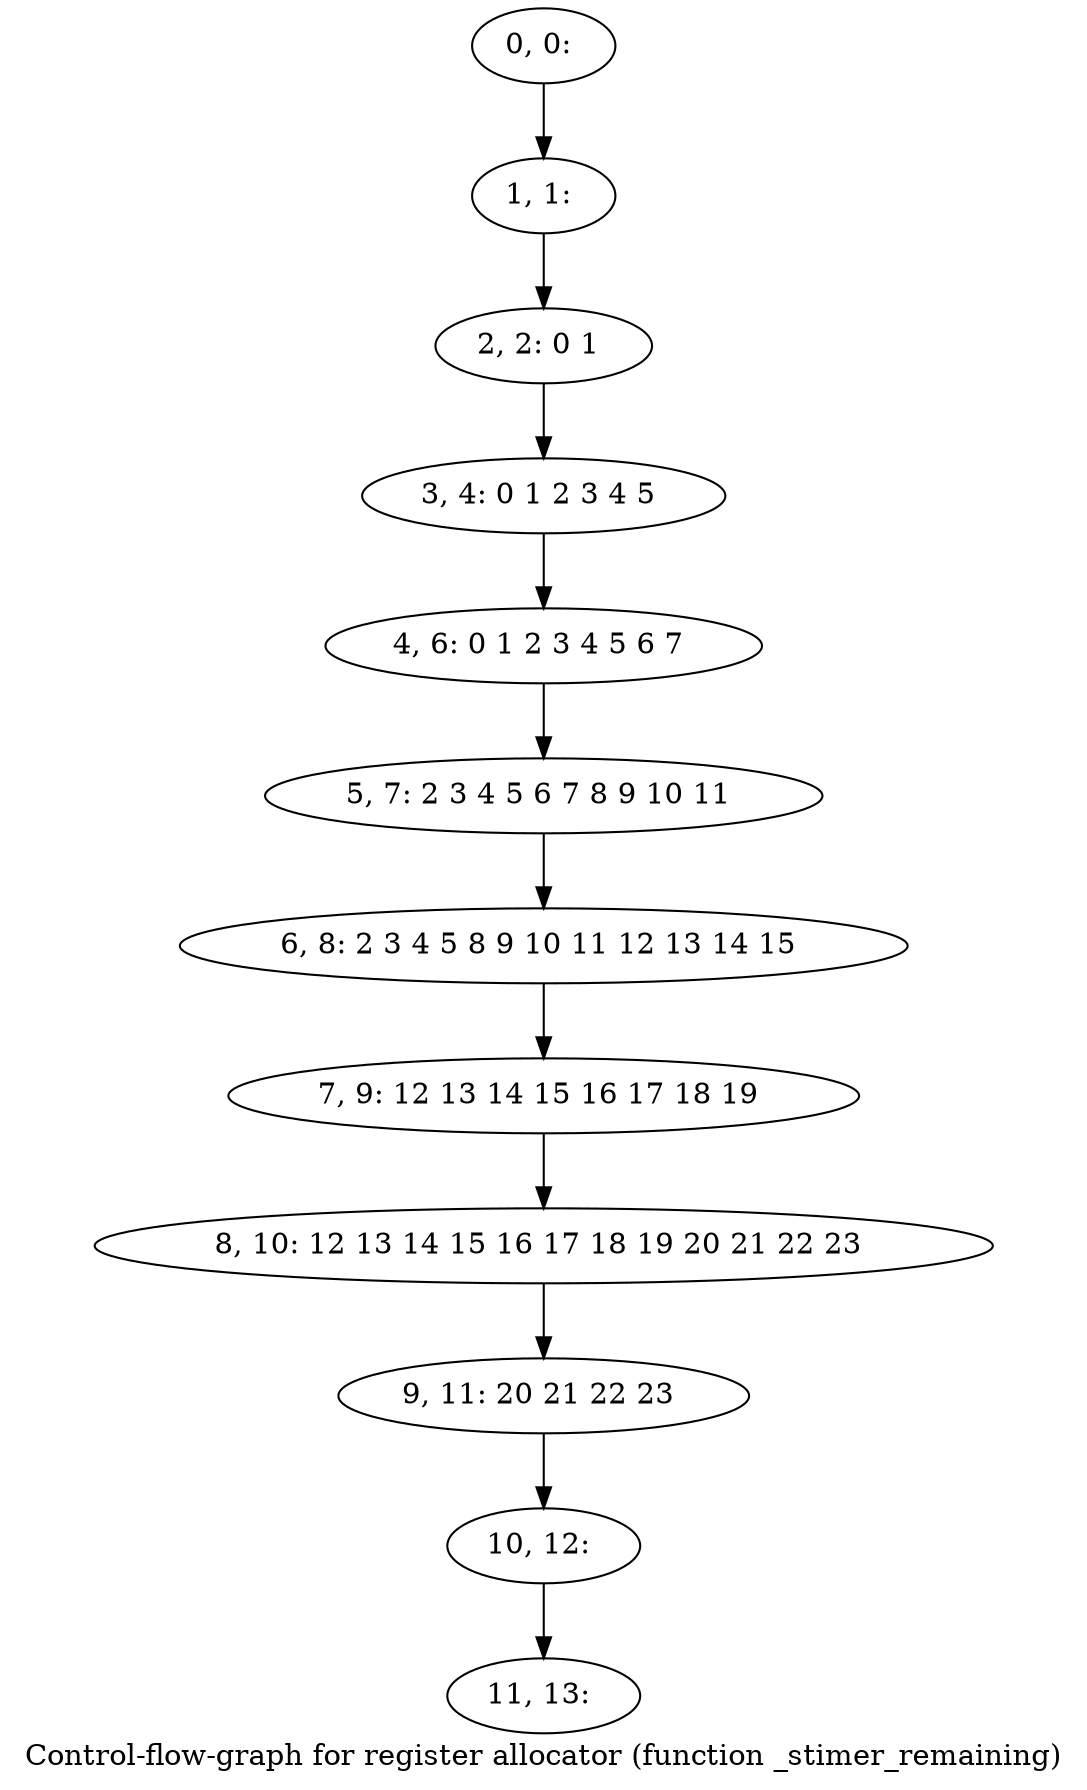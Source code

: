 digraph G {
graph [label="Control-flow-graph for register allocator (function _stimer_remaining)"]
0[label="0, 0: "];
1[label="1, 1: "];
2[label="2, 2: 0 1 "];
3[label="3, 4: 0 1 2 3 4 5 "];
4[label="4, 6: 0 1 2 3 4 5 6 7 "];
5[label="5, 7: 2 3 4 5 6 7 8 9 10 11 "];
6[label="6, 8: 2 3 4 5 8 9 10 11 12 13 14 15 "];
7[label="7, 9: 12 13 14 15 16 17 18 19 "];
8[label="8, 10: 12 13 14 15 16 17 18 19 20 21 22 23 "];
9[label="9, 11: 20 21 22 23 "];
10[label="10, 12: "];
11[label="11, 13: "];
0->1 ;
1->2 ;
2->3 ;
3->4 ;
4->5 ;
5->6 ;
6->7 ;
7->8 ;
8->9 ;
9->10 ;
10->11 ;
}
